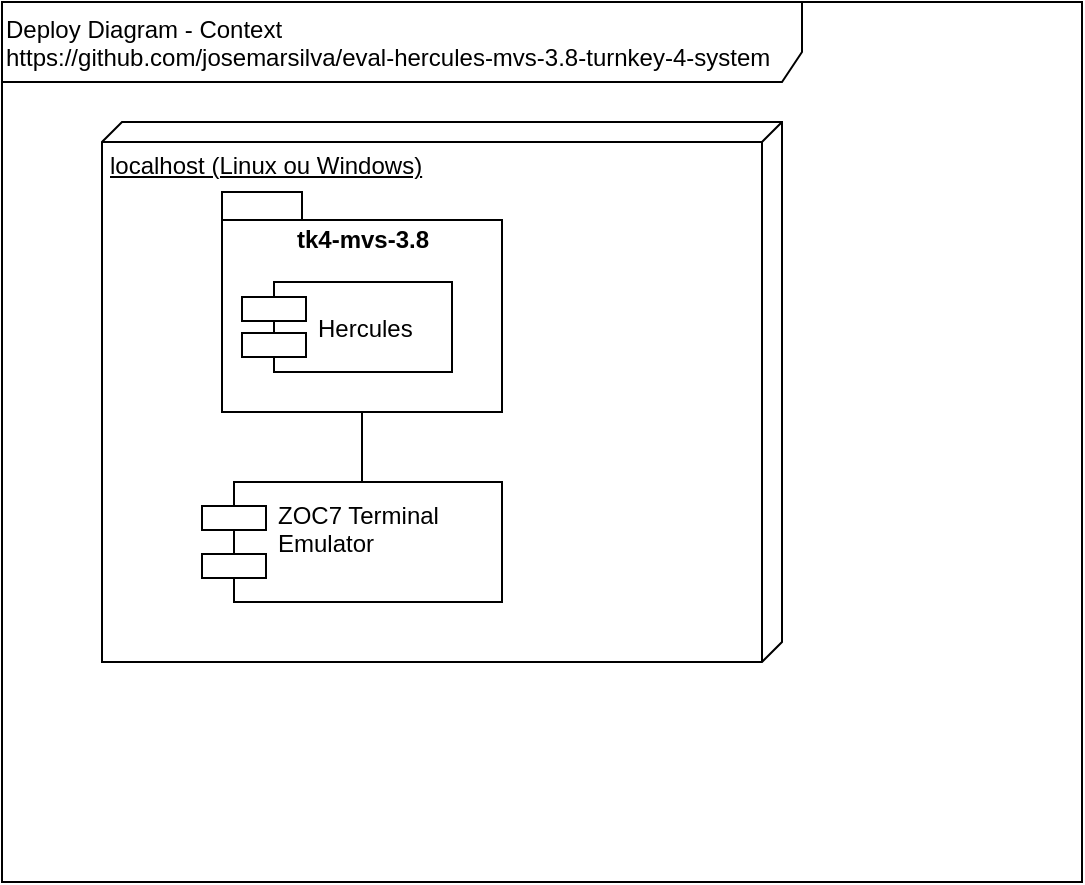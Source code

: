 <mxfile version="10.7.9" type="device"><diagram id="fMGpiNhVeqn0YMsLJxzh" name="Página-1"><mxGraphModel dx="840" dy="536" grid="1" gridSize="10" guides="1" tooltips="1" connect="1" arrows="1" fold="1" page="1" pageScale="1" pageWidth="827" pageHeight="1169" math="0" shadow="0"><root><mxCell id="0"/><mxCell id="1" parent="0"/><mxCell id="6OetropUeBoLzL2Sj7KS-1" value="Deploy Diagram - Context&lt;br&gt;https://github.com/josemarsilva/eval-hercules-mvs-3.8-turnkey-4-system&lt;br&gt;" style="shape=umlFrame;whiteSpace=wrap;html=1;width=400;height=40;verticalAlign=top;align=left;" parent="1" vertex="1"><mxGeometry x="10" y="10" width="540" height="440" as="geometry"/></mxCell><mxCell id="NNuIQbcpsFkkkyfnrant-1" value="localhost (Linux ou Windows)" style="verticalAlign=top;align=left;spacingTop=8;spacingLeft=2;spacingRight=12;shape=cube;size=10;direction=south;fontStyle=4;html=1;" parent="1" vertex="1"><mxGeometry x="60" y="70" width="340" height="270" as="geometry"/></mxCell><mxCell id="0e3bPRr6u5_BrfYvAHHE-1" value="tk4-mvs-3.8" style="shape=folder;fontStyle=1;spacingTop=10;tabWidth=40;tabHeight=14;tabPosition=left;html=1;verticalAlign=top;" vertex="1" parent="1"><mxGeometry x="120" y="105" width="140" height="110" as="geometry"/></mxCell><mxCell id="NNuIQbcpsFkkkyfnrant-2" value="Hercules" style="shape=component;align=left;spacingLeft=36;" parent="1" vertex="1"><mxGeometry x="130" y="150" width="105" height="45" as="geometry"/></mxCell><mxCell id="0e3bPRr6u5_BrfYvAHHE-2" style="edgeStyle=orthogonalEdgeStyle;rounded=0;orthogonalLoop=1;jettySize=auto;html=1;exitX=0.5;exitY=0;exitDx=0;exitDy=0;entryX=0.5;entryY=1;entryDx=0;entryDy=0;entryPerimeter=0;endArrow=none;endFill=0;" edge="1" parent="1" source="NNuIQbcpsFkkkyfnrant-3" target="0e3bPRr6u5_BrfYvAHHE-1"><mxGeometry relative="1" as="geometry"/></mxCell><mxCell id="NNuIQbcpsFkkkyfnrant-3" value="ZOC7 Terminal&#10;Emulator&#10;" style="shape=component;align=left;spacingLeft=36;" parent="1" vertex="1"><mxGeometry x="110" y="250" width="150" height="60" as="geometry"/></mxCell></root></mxGraphModel></diagram></mxfile>